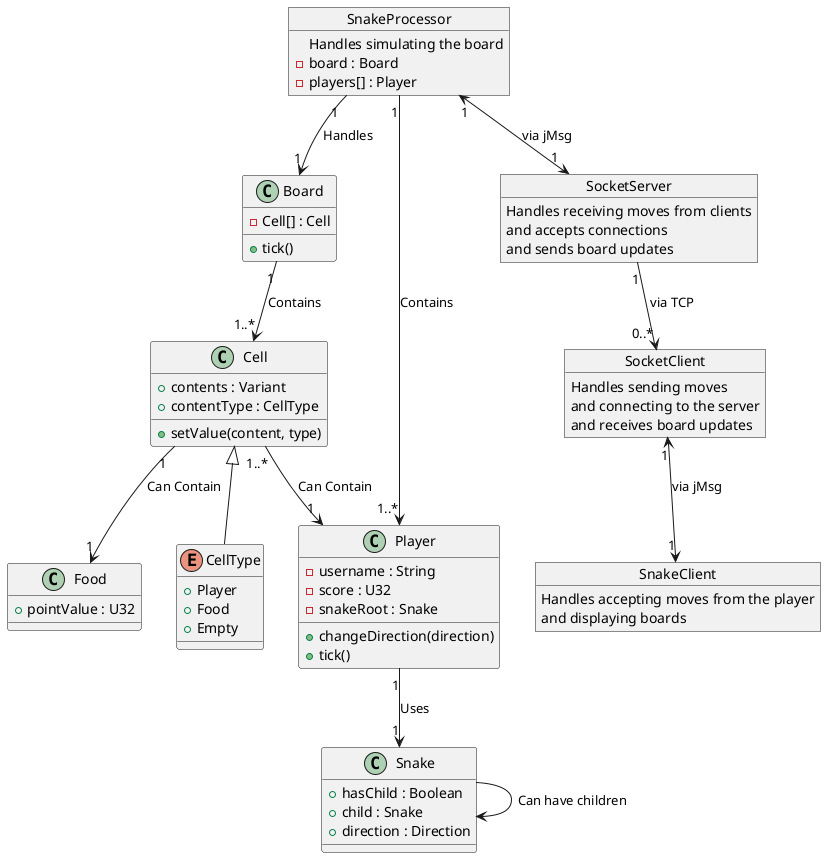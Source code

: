 @startuml
object SnakeProcessor {
Handles simulating the board
- board : Board
- players[] : Player
}

class Board {
- Cell[] : Cell
+ tick()
}

class Cell {
+ contents : Variant
+ contentType : CellType
+ setValue(content, type)
}

enum CellType {
+ Player
+ Food
+ Empty
}

Cell <|-- CellType

Board "1" --> "1..*" Cell : "Contains"

class Player {
- username : String
- score : U32
- snakeRoot : Snake
+ changeDirection(direction)
+ tick()
}

SnakeProcessor "1" --> "1..*" Player : "Contains"

class Food {
+ pointValue : U32
}

Cell "1" --> "1" Food : "Can Contain"
Cell "1..*" --> "1" Player : "Can Contain"

class Snake {
+ hasChild : Boolean
+ child : Snake
+ direction : Direction
}

Snake --> Snake : "Can have children"
Player "1" --> "1" Snake : "Uses"

SnakeProcessor "1" --> "1" Board : "Handles"

object SocketServer {
Handles receiving moves from clients
and accepts connections
and sends board updates
}

object SocketClient {
Handles sending moves
and connecting to the server
and receives board updates
}

object SnakeClient {
Handles accepting moves from the player
and displaying boards
}

SocketServer "1" --> "0..*" SocketClient : "via TCP"
SnakeProcessor "1" <--> "1" SocketServer : "via jMsg"
SocketClient "1" <--> "1" SnakeClient : "via jMsg"
@enduml
